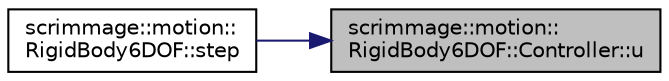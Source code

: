 digraph "scrimmage::motion::RigidBody6DOF::Controller::u"
{
 // LATEX_PDF_SIZE
  edge [fontname="Helvetica",fontsize="10",labelfontname="Helvetica",labelfontsize="10"];
  node [fontname="Helvetica",fontsize="10",shape=record];
  rankdir="RL";
  Node1 [label="scrimmage::motion::\lRigidBody6DOF::Controller::u",height=0.2,width=0.4,color="black", fillcolor="grey75", style="filled", fontcolor="black",tooltip=" "];
  Node1 -> Node2 [dir="back",color="midnightblue",fontsize="10",style="solid",fontname="Helvetica"];
  Node2 [label="scrimmage::motion::\lRigidBody6DOF::step",height=0.2,width=0.4,color="black", fillcolor="white", style="filled",URL="$classscrimmage_1_1motion_1_1RigidBody6DOF.html#a698b1d55c7b9082e999efe4e36c5163e",tooltip=" "];
}
